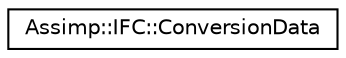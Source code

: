 digraph "Graphical Class Hierarchy"
{
  edge [fontname="Helvetica",fontsize="10",labelfontname="Helvetica",labelfontsize="10"];
  node [fontname="Helvetica",fontsize="10",shape=record];
  rankdir="LR";
  Node1 [label="Assimp::IFC::ConversionData",height=0.2,width=0.4,color="black", fillcolor="white", style="filled",URL="$struct_assimp_1_1_i_f_c_1_1_conversion_data.html"];
}
